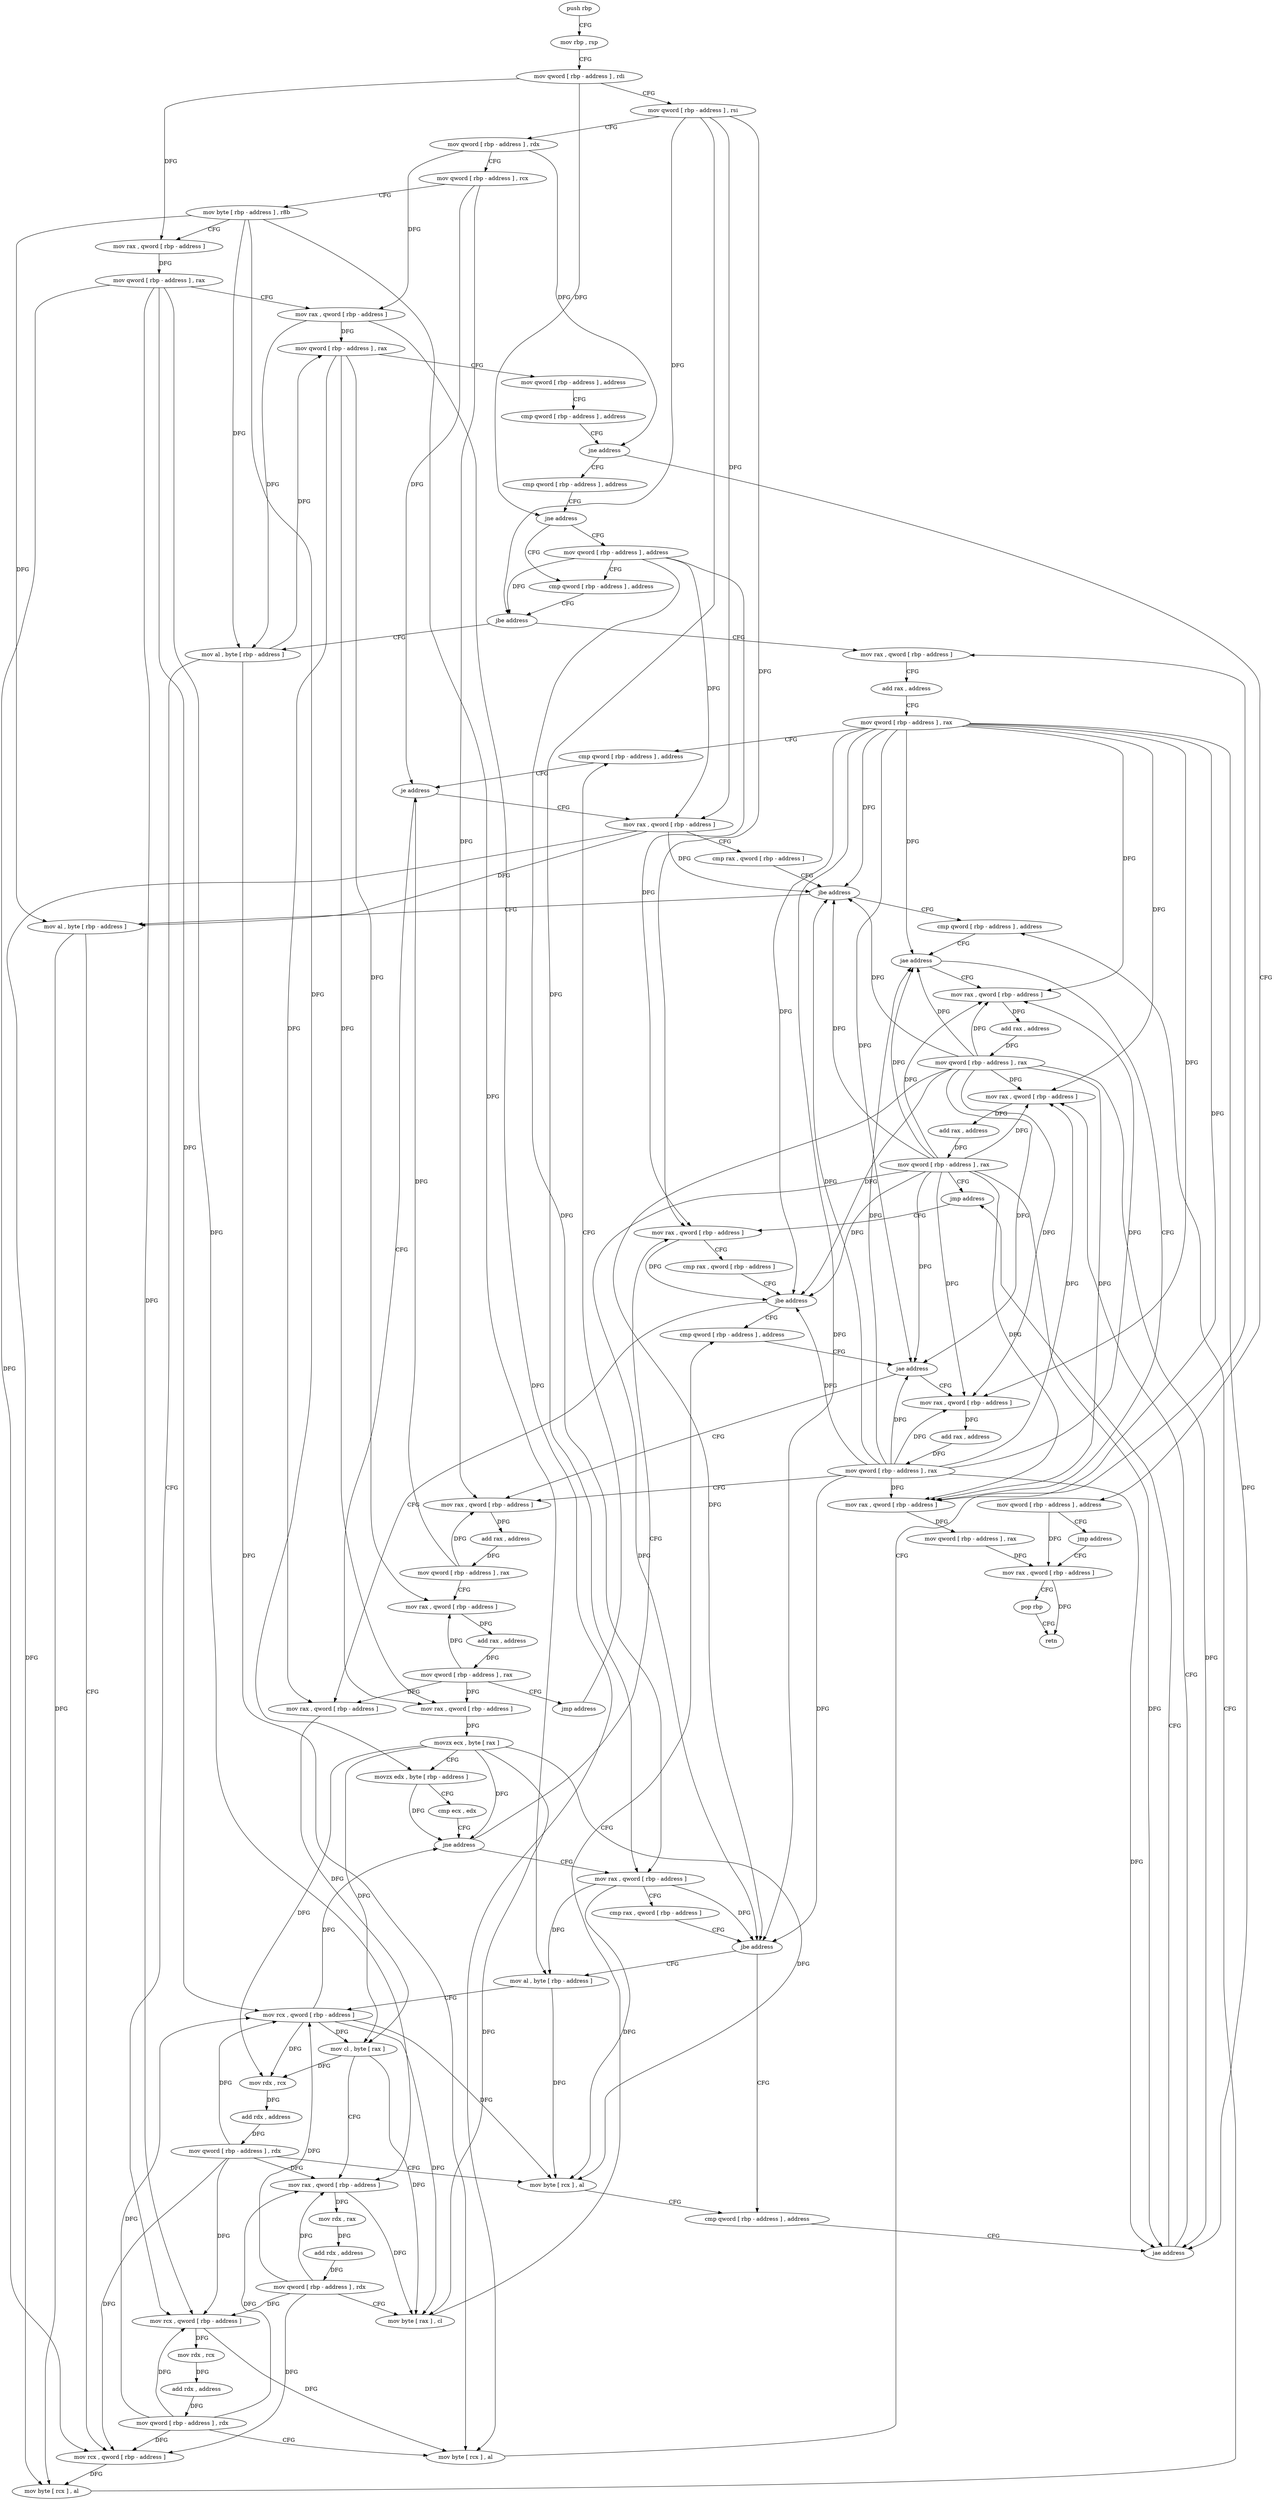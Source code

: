 digraph "func" {
"4408928" [label = "push rbp" ]
"4408929" [label = "mov rbp , rsp" ]
"4408932" [label = "mov qword [ rbp - address ] , rdi" ]
"4408936" [label = "mov qword [ rbp - address ] , rsi" ]
"4408940" [label = "mov qword [ rbp - address ] , rdx" ]
"4408944" [label = "mov qword [ rbp - address ] , rcx" ]
"4408948" [label = "mov byte [ rbp - address ] , r8b" ]
"4408952" [label = "mov rax , qword [ rbp - address ]" ]
"4408956" [label = "mov qword [ rbp - address ] , rax" ]
"4408960" [label = "mov rax , qword [ rbp - address ]" ]
"4408964" [label = "mov qword [ rbp - address ] , rax" ]
"4408968" [label = "mov qword [ rbp - address ] , address" ]
"4408976" [label = "cmp qword [ rbp - address ] , address" ]
"4408981" [label = "jne address" ]
"4409000" [label = "cmp qword [ rbp - address ] , address" ]
"4408987" [label = "mov qword [ rbp - address ] , address" ]
"4409005" [label = "jne address" ]
"4409019" [label = "cmp qword [ rbp - address ] , address" ]
"4409011" [label = "mov qword [ rbp - address ] , address" ]
"4408995" [label = "jmp address" ]
"4409318" [label = "mov rax , qword [ rbp - address ]" ]
"4409024" [label = "jbe address" ]
"4409053" [label = "mov rax , qword [ rbp - address ]" ]
"4409030" [label = "mov al , byte [ rbp - address ]" ]
"4409322" [label = "pop rbp" ]
"4409323" [label = "retn" ]
"4409057" [label = "add rax , address" ]
"4409063" [label = "mov qword [ rbp - address ] , rax" ]
"4409067" [label = "cmp qword [ rbp - address ] , address" ]
"4409033" [label = "mov rcx , qword [ rbp - address ]" ]
"4409037" [label = "mov rdx , rcx" ]
"4409040" [label = "add rdx , address" ]
"4409047" [label = "mov qword [ rbp - address ] , rdx" ]
"4409051" [label = "mov byte [ rcx ] , al" ]
"4409262" [label = "mov rax , qword [ rbp - address ]" ]
"4409266" [label = "cmp rax , qword [ rbp - address ]" ]
"4409270" [label = "jbe address" ]
"4409285" [label = "cmp qword [ rbp - address ] , address" ]
"4409276" [label = "mov al , byte [ rbp - address ]" ]
"4409078" [label = "mov rax , qword [ rbp - address ]" ]
"4409082" [label = "movzx ecx , byte [ rax ]" ]
"4409085" [label = "movzx edx , byte [ rbp - address ]" ]
"4409089" [label = "cmp ecx , edx" ]
"4409091" [label = "jne address" ]
"4409164" [label = "mov rax , qword [ rbp - address ]" ]
"4409097" [label = "mov rax , qword [ rbp - address ]" ]
"4409290" [label = "jae address" ]
"4409310" [label = "mov rax , qword [ rbp - address ]" ]
"4409296" [label = "mov rax , qword [ rbp - address ]" ]
"4409279" [label = "mov rcx , qword [ rbp - address ]" ]
"4409283" [label = "mov byte [ rcx ] , al" ]
"4409168" [label = "cmp rax , qword [ rbp - address ]" ]
"4409172" [label = "jbe address" ]
"4409204" [label = "cmp qword [ rbp - address ] , address" ]
"4409178" [label = "mov rax , qword [ rbp - address ]" ]
"4409101" [label = "cmp rax , qword [ rbp - address ]" ]
"4409105" [label = "jbe address" ]
"4409134" [label = "cmp qword [ rbp - address ] , address" ]
"4409111" [label = "mov al , byte [ rbp - address ]" ]
"4409314" [label = "mov qword [ rbp - address ] , rax" ]
"4409300" [label = "add rax , address" ]
"4409306" [label = "mov qword [ rbp - address ] , rax" ]
"4409209" [label = "jae address" ]
"4409229" [label = "mov rax , qword [ rbp - address ]" ]
"4409215" [label = "mov rax , qword [ rbp - address ]" ]
"4409182" [label = "mov cl , byte [ rax ]" ]
"4409184" [label = "mov rax , qword [ rbp - address ]" ]
"4409188" [label = "mov rdx , rax" ]
"4409191" [label = "add rdx , address" ]
"4409198" [label = "mov qword [ rbp - address ] , rdx" ]
"4409202" [label = "mov byte [ rax ] , cl" ]
"4409139" [label = "jae address" ]
"4409159" [label = "jmp address" ]
"4409145" [label = "mov rax , qword [ rbp - address ]" ]
"4409114" [label = "mov rcx , qword [ rbp - address ]" ]
"4409118" [label = "mov rdx , rcx" ]
"4409121" [label = "add rdx , address" ]
"4409128" [label = "mov qword [ rbp - address ] , rdx" ]
"4409132" [label = "mov byte [ rcx ] , al" ]
"4409233" [label = "add rax , address" ]
"4409239" [label = "mov qword [ rbp - address ] , rax" ]
"4409243" [label = "mov rax , qword [ rbp - address ]" ]
"4409247" [label = "add rax , address" ]
"4409253" [label = "mov qword [ rbp - address ] , rax" ]
"4409257" [label = "jmp address" ]
"4409219" [label = "add rax , address" ]
"4409225" [label = "mov qword [ rbp - address ] , rax" ]
"4409149" [label = "add rax , address" ]
"4409155" [label = "mov qword [ rbp - address ] , rax" ]
"4409072" [label = "je address" ]
"4408928" -> "4408929" [ label = "CFG" ]
"4408929" -> "4408932" [ label = "CFG" ]
"4408932" -> "4408936" [ label = "CFG" ]
"4408932" -> "4408952" [ label = "DFG" ]
"4408932" -> "4409005" [ label = "DFG" ]
"4408936" -> "4408940" [ label = "CFG" ]
"4408936" -> "4409024" [ label = "DFG" ]
"4408936" -> "4409262" [ label = "DFG" ]
"4408936" -> "4409164" [ label = "DFG" ]
"4408936" -> "4409097" [ label = "DFG" ]
"4408940" -> "4408944" [ label = "CFG" ]
"4408940" -> "4408960" [ label = "DFG" ]
"4408940" -> "4408981" [ label = "DFG" ]
"4408944" -> "4408948" [ label = "CFG" ]
"4408944" -> "4409072" [ label = "DFG" ]
"4408944" -> "4409229" [ label = "DFG" ]
"4408948" -> "4408952" [ label = "CFG" ]
"4408948" -> "4409030" [ label = "DFG" ]
"4408948" -> "4409085" [ label = "DFG" ]
"4408948" -> "4409276" [ label = "DFG" ]
"4408948" -> "4409111" [ label = "DFG" ]
"4408952" -> "4408956" [ label = "DFG" ]
"4408956" -> "4408960" [ label = "CFG" ]
"4408956" -> "4409033" [ label = "DFG" ]
"4408956" -> "4409279" [ label = "DFG" ]
"4408956" -> "4409184" [ label = "DFG" ]
"4408956" -> "4409114" [ label = "DFG" ]
"4408960" -> "4408964" [ label = "DFG" ]
"4408960" -> "4409030" [ label = "DFG" ]
"4408960" -> "4409051" [ label = "DFG" ]
"4408964" -> "4408968" [ label = "CFG" ]
"4408964" -> "4409078" [ label = "DFG" ]
"4408964" -> "4409178" [ label = "DFG" ]
"4408964" -> "4409243" [ label = "DFG" ]
"4408968" -> "4408976" [ label = "CFG" ]
"4408976" -> "4408981" [ label = "CFG" ]
"4408981" -> "4409000" [ label = "CFG" ]
"4408981" -> "4408987" [ label = "CFG" ]
"4409000" -> "4409005" [ label = "CFG" ]
"4408987" -> "4408995" [ label = "CFG" ]
"4408987" -> "4409318" [ label = "DFG" ]
"4409005" -> "4409019" [ label = "CFG" ]
"4409005" -> "4409011" [ label = "CFG" ]
"4409019" -> "4409024" [ label = "CFG" ]
"4409011" -> "4409019" [ label = "CFG" ]
"4409011" -> "4409024" [ label = "DFG" ]
"4409011" -> "4409262" [ label = "DFG" ]
"4409011" -> "4409164" [ label = "DFG" ]
"4409011" -> "4409097" [ label = "DFG" ]
"4408995" -> "4409318" [ label = "CFG" ]
"4409318" -> "4409322" [ label = "CFG" ]
"4409318" -> "4409323" [ label = "DFG" ]
"4409024" -> "4409053" [ label = "CFG" ]
"4409024" -> "4409030" [ label = "CFG" ]
"4409053" -> "4409057" [ label = "CFG" ]
"4409030" -> "4409033" [ label = "CFG" ]
"4409030" -> "4408964" [ label = "DFG" ]
"4409030" -> "4409051" [ label = "DFG" ]
"4409322" -> "4409323" [ label = "CFG" ]
"4409057" -> "4409063" [ label = "CFG" ]
"4409063" -> "4409067" [ label = "CFG" ]
"4409063" -> "4409270" [ label = "DFG" ]
"4409063" -> "4409290" [ label = "DFG" ]
"4409063" -> "4409172" [ label = "DFG" ]
"4409063" -> "4409105" [ label = "DFG" ]
"4409063" -> "4409310" [ label = "DFG" ]
"4409063" -> "4409296" [ label = "DFG" ]
"4409063" -> "4409209" [ label = "DFG" ]
"4409063" -> "4409139" [ label = "DFG" ]
"4409063" -> "4409215" [ label = "DFG" ]
"4409063" -> "4409145" [ label = "DFG" ]
"4409067" -> "4409072" [ label = "CFG" ]
"4409033" -> "4409037" [ label = "DFG" ]
"4409033" -> "4409051" [ label = "DFG" ]
"4409037" -> "4409040" [ label = "DFG" ]
"4409040" -> "4409047" [ label = "DFG" ]
"4409047" -> "4409051" [ label = "CFG" ]
"4409047" -> "4409033" [ label = "DFG" ]
"4409047" -> "4409279" [ label = "DFG" ]
"4409047" -> "4409184" [ label = "DFG" ]
"4409047" -> "4409114" [ label = "DFG" ]
"4409051" -> "4409053" [ label = "CFG" ]
"4409262" -> "4409266" [ label = "CFG" ]
"4409262" -> "4409270" [ label = "DFG" ]
"4409262" -> "4409276" [ label = "DFG" ]
"4409262" -> "4409283" [ label = "DFG" ]
"4409266" -> "4409270" [ label = "CFG" ]
"4409270" -> "4409285" [ label = "CFG" ]
"4409270" -> "4409276" [ label = "CFG" ]
"4409285" -> "4409290" [ label = "CFG" ]
"4409276" -> "4409279" [ label = "CFG" ]
"4409276" -> "4409283" [ label = "DFG" ]
"4409078" -> "4409082" [ label = "DFG" ]
"4409082" -> "4409085" [ label = "CFG" ]
"4409082" -> "4409091" [ label = "DFG" ]
"4409082" -> "4409182" [ label = "DFG" ]
"4409082" -> "4409202" [ label = "DFG" ]
"4409082" -> "4409118" [ label = "DFG" ]
"4409082" -> "4409132" [ label = "DFG" ]
"4409085" -> "4409089" [ label = "CFG" ]
"4409085" -> "4409091" [ label = "DFG" ]
"4409089" -> "4409091" [ label = "CFG" ]
"4409091" -> "4409164" [ label = "CFG" ]
"4409091" -> "4409097" [ label = "CFG" ]
"4409164" -> "4409168" [ label = "CFG" ]
"4409164" -> "4409172" [ label = "DFG" ]
"4409097" -> "4409101" [ label = "CFG" ]
"4409097" -> "4409105" [ label = "DFG" ]
"4409097" -> "4409111" [ label = "DFG" ]
"4409097" -> "4409132" [ label = "DFG" ]
"4409290" -> "4409310" [ label = "CFG" ]
"4409290" -> "4409296" [ label = "CFG" ]
"4409310" -> "4409314" [ label = "DFG" ]
"4409296" -> "4409300" [ label = "DFG" ]
"4409279" -> "4409283" [ label = "DFG" ]
"4409283" -> "4409285" [ label = "CFG" ]
"4409168" -> "4409172" [ label = "CFG" ]
"4409172" -> "4409204" [ label = "CFG" ]
"4409172" -> "4409178" [ label = "CFG" ]
"4409204" -> "4409209" [ label = "CFG" ]
"4409178" -> "4409182" [ label = "DFG" ]
"4409101" -> "4409105" [ label = "CFG" ]
"4409105" -> "4409134" [ label = "CFG" ]
"4409105" -> "4409111" [ label = "CFG" ]
"4409134" -> "4409139" [ label = "CFG" ]
"4409111" -> "4409114" [ label = "CFG" ]
"4409111" -> "4409132" [ label = "DFG" ]
"4409314" -> "4409318" [ label = "DFG" ]
"4409300" -> "4409306" [ label = "DFG" ]
"4409306" -> "4409310" [ label = "DFG" ]
"4409306" -> "4409270" [ label = "DFG" ]
"4409306" -> "4409290" [ label = "DFG" ]
"4409306" -> "4409172" [ label = "DFG" ]
"4409306" -> "4409105" [ label = "DFG" ]
"4409306" -> "4409296" [ label = "DFG" ]
"4409306" -> "4409209" [ label = "DFG" ]
"4409306" -> "4409139" [ label = "DFG" ]
"4409306" -> "4409215" [ label = "DFG" ]
"4409306" -> "4409145" [ label = "DFG" ]
"4409209" -> "4409229" [ label = "CFG" ]
"4409209" -> "4409215" [ label = "CFG" ]
"4409229" -> "4409233" [ label = "DFG" ]
"4409215" -> "4409219" [ label = "DFG" ]
"4409182" -> "4409184" [ label = "CFG" ]
"4409182" -> "4409202" [ label = "DFG" ]
"4409182" -> "4409118" [ label = "DFG" ]
"4409184" -> "4409188" [ label = "DFG" ]
"4409184" -> "4409202" [ label = "DFG" ]
"4409188" -> "4409191" [ label = "DFG" ]
"4409191" -> "4409198" [ label = "DFG" ]
"4409198" -> "4409202" [ label = "CFG" ]
"4409198" -> "4409033" [ label = "DFG" ]
"4409198" -> "4409279" [ label = "DFG" ]
"4409198" -> "4409184" [ label = "DFG" ]
"4409198" -> "4409114" [ label = "DFG" ]
"4409202" -> "4409204" [ label = "CFG" ]
"4409139" -> "4409159" [ label = "CFG" ]
"4409139" -> "4409145" [ label = "CFG" ]
"4409159" -> "4409164" [ label = "CFG" ]
"4409145" -> "4409149" [ label = "DFG" ]
"4409114" -> "4409118" [ label = "DFG" ]
"4409114" -> "4409202" [ label = "DFG" ]
"4409114" -> "4409091" [ label = "DFG" ]
"4409114" -> "4409182" [ label = "DFG" ]
"4409114" -> "4409132" [ label = "DFG" ]
"4409118" -> "4409121" [ label = "DFG" ]
"4409121" -> "4409128" [ label = "DFG" ]
"4409128" -> "4409132" [ label = "CFG" ]
"4409128" -> "4409033" [ label = "DFG" ]
"4409128" -> "4409279" [ label = "DFG" ]
"4409128" -> "4409184" [ label = "DFG" ]
"4409128" -> "4409114" [ label = "DFG" ]
"4409132" -> "4409134" [ label = "CFG" ]
"4409233" -> "4409239" [ label = "DFG" ]
"4409239" -> "4409243" [ label = "CFG" ]
"4409239" -> "4409072" [ label = "DFG" ]
"4409239" -> "4409229" [ label = "DFG" ]
"4409243" -> "4409247" [ label = "DFG" ]
"4409247" -> "4409253" [ label = "DFG" ]
"4409253" -> "4409257" [ label = "CFG" ]
"4409253" -> "4409078" [ label = "DFG" ]
"4409253" -> "4409178" [ label = "DFG" ]
"4409253" -> "4409243" [ label = "DFG" ]
"4409257" -> "4409067" [ label = "CFG" ]
"4409219" -> "4409225" [ label = "DFG" ]
"4409225" -> "4409229" [ label = "CFG" ]
"4409225" -> "4409270" [ label = "DFG" ]
"4409225" -> "4409290" [ label = "DFG" ]
"4409225" -> "4409172" [ label = "DFG" ]
"4409225" -> "4409105" [ label = "DFG" ]
"4409225" -> "4409310" [ label = "DFG" ]
"4409225" -> "4409296" [ label = "DFG" ]
"4409225" -> "4409209" [ label = "DFG" ]
"4409225" -> "4409139" [ label = "DFG" ]
"4409225" -> "4409215" [ label = "DFG" ]
"4409225" -> "4409145" [ label = "DFG" ]
"4409149" -> "4409155" [ label = "DFG" ]
"4409155" -> "4409159" [ label = "CFG" ]
"4409155" -> "4409270" [ label = "DFG" ]
"4409155" -> "4409290" [ label = "DFG" ]
"4409155" -> "4409172" [ label = "DFG" ]
"4409155" -> "4409105" [ label = "DFG" ]
"4409155" -> "4409310" [ label = "DFG" ]
"4409155" -> "4409296" [ label = "DFG" ]
"4409155" -> "4409209" [ label = "DFG" ]
"4409155" -> "4409139" [ label = "DFG" ]
"4409155" -> "4409215" [ label = "DFG" ]
"4409155" -> "4409145" [ label = "DFG" ]
"4409072" -> "4409262" [ label = "CFG" ]
"4409072" -> "4409078" [ label = "CFG" ]
}
